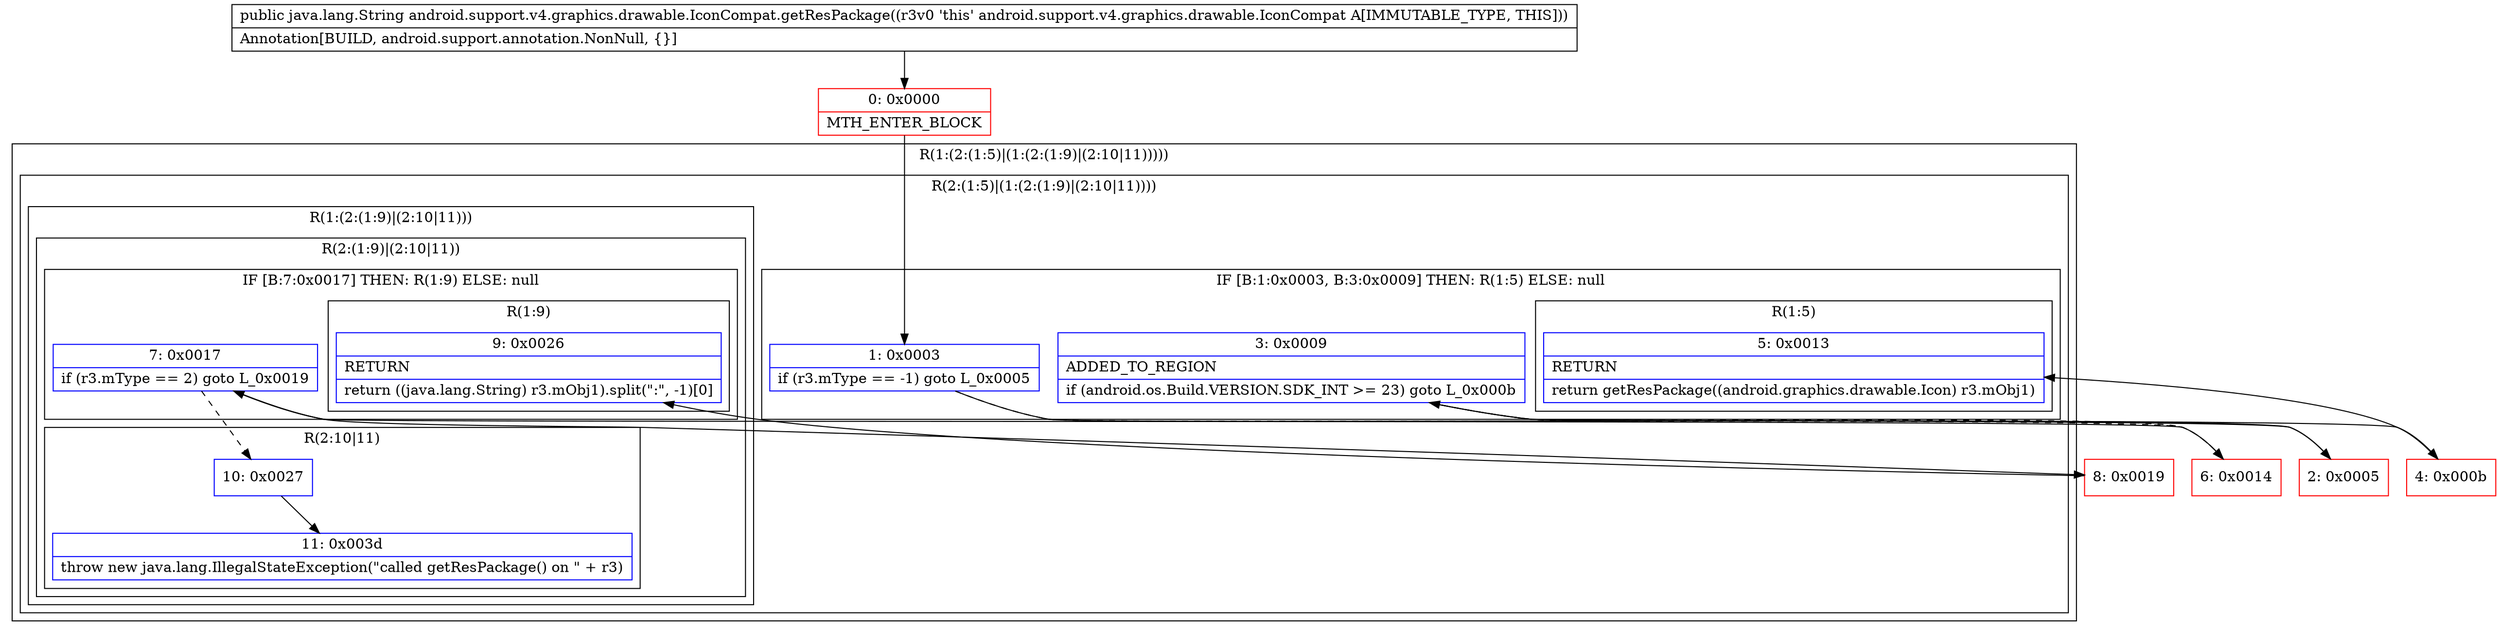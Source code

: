 digraph "CFG forandroid.support.v4.graphics.drawable.IconCompat.getResPackage()Ljava\/lang\/String;" {
subgraph cluster_Region_1505143667 {
label = "R(1:(2:(1:5)|(1:(2:(1:9)|(2:10|11)))))";
node [shape=record,color=blue];
subgraph cluster_Region_345124594 {
label = "R(2:(1:5)|(1:(2:(1:9)|(2:10|11))))";
node [shape=record,color=blue];
subgraph cluster_IfRegion_25627065 {
label = "IF [B:1:0x0003, B:3:0x0009] THEN: R(1:5) ELSE: null";
node [shape=record,color=blue];
Node_1 [shape=record,label="{1\:\ 0x0003|if (r3.mType == \-1) goto L_0x0005\l}"];
Node_3 [shape=record,label="{3\:\ 0x0009|ADDED_TO_REGION\l|if (android.os.Build.VERSION.SDK_INT \>= 23) goto L_0x000b\l}"];
subgraph cluster_Region_366614866 {
label = "R(1:5)";
node [shape=record,color=blue];
Node_5 [shape=record,label="{5\:\ 0x0013|RETURN\l|return getResPackage((android.graphics.drawable.Icon) r3.mObj1)\l}"];
}
}
subgraph cluster_Region_2036057513 {
label = "R(1:(2:(1:9)|(2:10|11)))";
node [shape=record,color=blue];
subgraph cluster_Region_2092667342 {
label = "R(2:(1:9)|(2:10|11))";
node [shape=record,color=blue];
subgraph cluster_IfRegion_1162384673 {
label = "IF [B:7:0x0017] THEN: R(1:9) ELSE: null";
node [shape=record,color=blue];
Node_7 [shape=record,label="{7\:\ 0x0017|if (r3.mType == 2) goto L_0x0019\l}"];
subgraph cluster_Region_10290259 {
label = "R(1:9)";
node [shape=record,color=blue];
Node_9 [shape=record,label="{9\:\ 0x0026|RETURN\l|return ((java.lang.String) r3.mObj1).split(\":\", \-1)[0]\l}"];
}
}
subgraph cluster_Region_659353444 {
label = "R(2:10|11)";
node [shape=record,color=blue];
Node_10 [shape=record,label="{10\:\ 0x0027}"];
Node_11 [shape=record,label="{11\:\ 0x003d|throw new java.lang.IllegalStateException(\"called getResPackage() on \" + r3)\l}"];
}
}
}
}
}
Node_0 [shape=record,color=red,label="{0\:\ 0x0000|MTH_ENTER_BLOCK\l}"];
Node_2 [shape=record,color=red,label="{2\:\ 0x0005}"];
Node_4 [shape=record,color=red,label="{4\:\ 0x000b}"];
Node_6 [shape=record,color=red,label="{6\:\ 0x0014}"];
Node_8 [shape=record,color=red,label="{8\:\ 0x0019}"];
MethodNode[shape=record,label="{public java.lang.String android.support.v4.graphics.drawable.IconCompat.getResPackage((r3v0 'this' android.support.v4.graphics.drawable.IconCompat A[IMMUTABLE_TYPE, THIS]))  | Annotation[BUILD, android.support.annotation.NonNull, \{\}]\l}"];
MethodNode -> Node_0;
Node_1 -> Node_2;
Node_1 -> Node_6[style=dashed];
Node_3 -> Node_4;
Node_3 -> Node_6[style=dashed];
Node_7 -> Node_8;
Node_7 -> Node_10[style=dashed];
Node_10 -> Node_11;
Node_0 -> Node_1;
Node_2 -> Node_3;
Node_4 -> Node_5;
Node_6 -> Node_7;
Node_8 -> Node_9;
}

